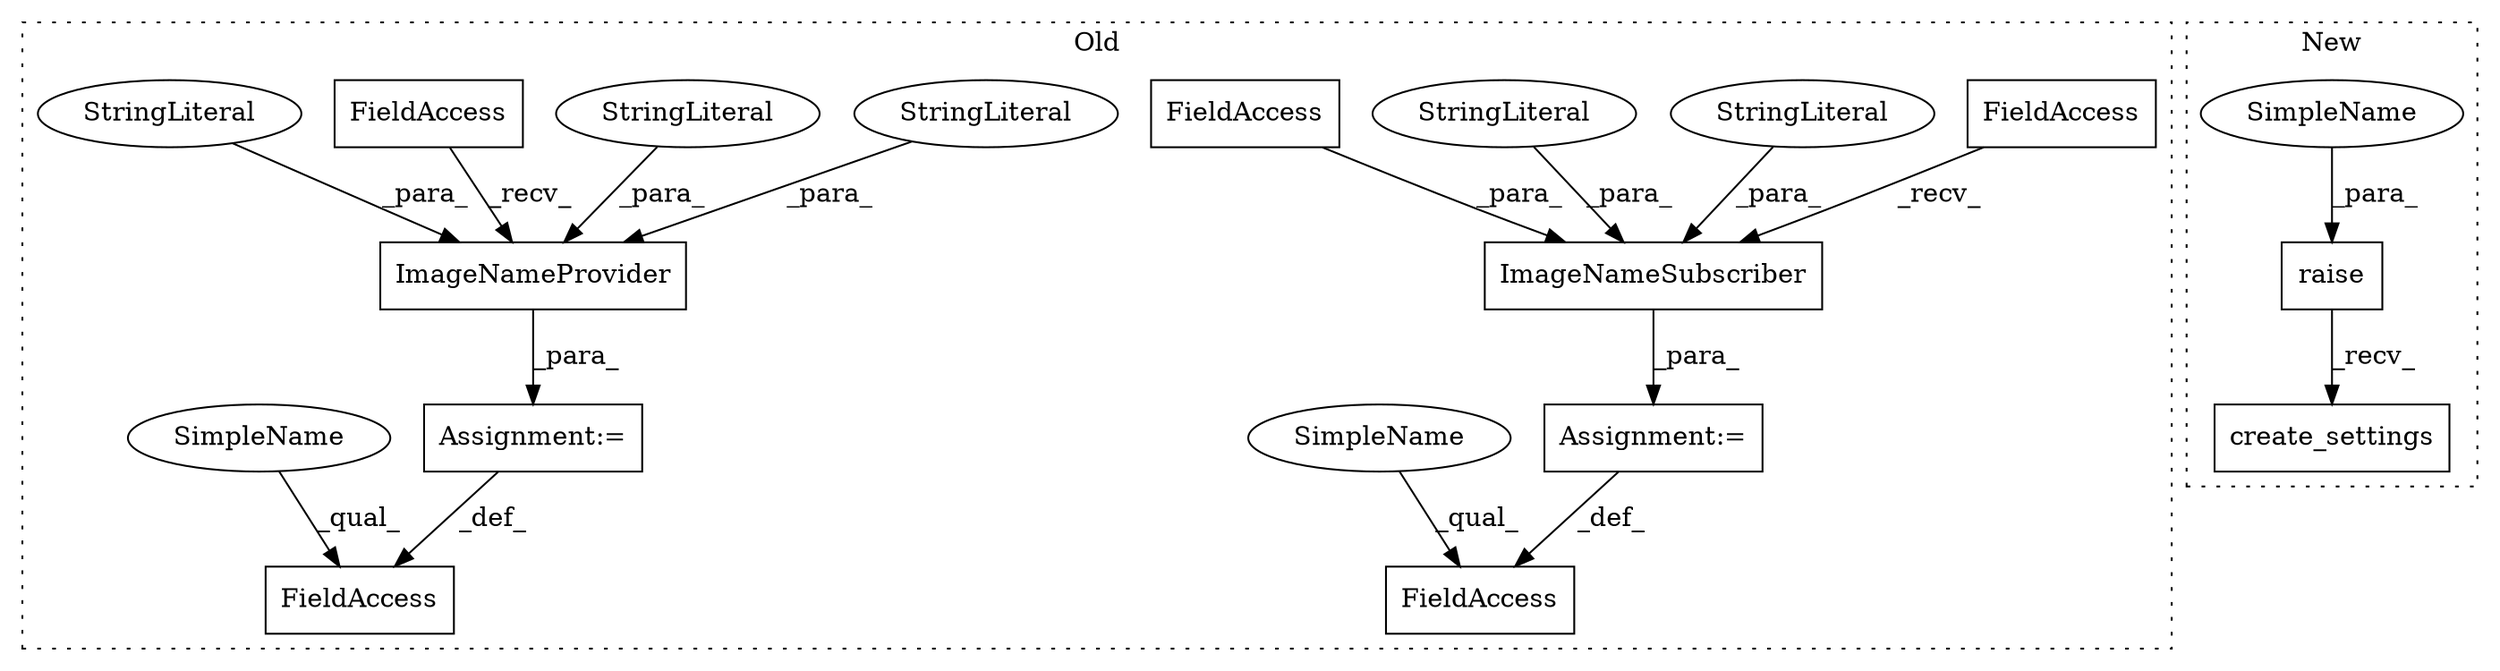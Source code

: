 digraph G {
subgraph cluster0 {
1 [label="ImageNameSubscriber" a="32" s="1863,1968" l="20,1" shape="box"];
3 [label="FieldAccess" a="22" s="1842" l="20" shape="box"];
4 [label="FieldAccess" a="22" s="1826" l="15" shape="box"];
5 [label="FieldAccess" a="22" s="1975" l="24" shape="box"];
7 [label="Assignment:=" a="7" s="1999" l="1" shape="box"];
8 [label="StringLiteral" a="45" s="1883" l="24" shape="ellipse"];
9 [label="Assignment:=" a="7" s="1841" l="1" shape="box"];
10 [label="ImageNameProvider" a="32" s="2021,2120" l="18,1" shape="box"];
11 [label="FieldAccess" a="22" s="2000" l="20" shape="box"];
12 [label="StringLiteral" a="45" s="2039" l="23" shape="ellipse"];
13 [label="StringLiteral" a="45" s="2063" l="14" shape="ellipse"];
14 [label="StringLiteral" a="45" s="2078" l="42" shape="ellipse"];
15 [label="StringLiteral" a="45" s="1934" l="34" shape="ellipse"];
16 [label="FieldAccess" a="22" s="1908" l="25" shape="box"];
17 [label="SimpleName" a="42" s="1826" l="4" shape="ellipse"];
18 [label="SimpleName" a="42" s="1975" l="4" shape="ellipse"];
label = "Old";
style="dotted";
}
subgraph cluster1 {
2 [label="raise" a="32" s="1802,1829" l="6,1" shape="box"];
6 [label="create_settings" a="32" s="1831" l="17" shape="box"];
19 [label="SimpleName" a="42" s="1825" l="4" shape="ellipse"];
label = "New";
style="dotted";
}
1 -> 9 [label="_para_"];
2 -> 6 [label="_recv_"];
3 -> 1 [label="_recv_"];
7 -> 5 [label="_def_"];
8 -> 1 [label="_para_"];
9 -> 4 [label="_def_"];
10 -> 7 [label="_para_"];
11 -> 10 [label="_recv_"];
12 -> 10 [label="_para_"];
13 -> 10 [label="_para_"];
14 -> 10 [label="_para_"];
15 -> 1 [label="_para_"];
16 -> 1 [label="_para_"];
17 -> 4 [label="_qual_"];
18 -> 5 [label="_qual_"];
19 -> 2 [label="_para_"];
}